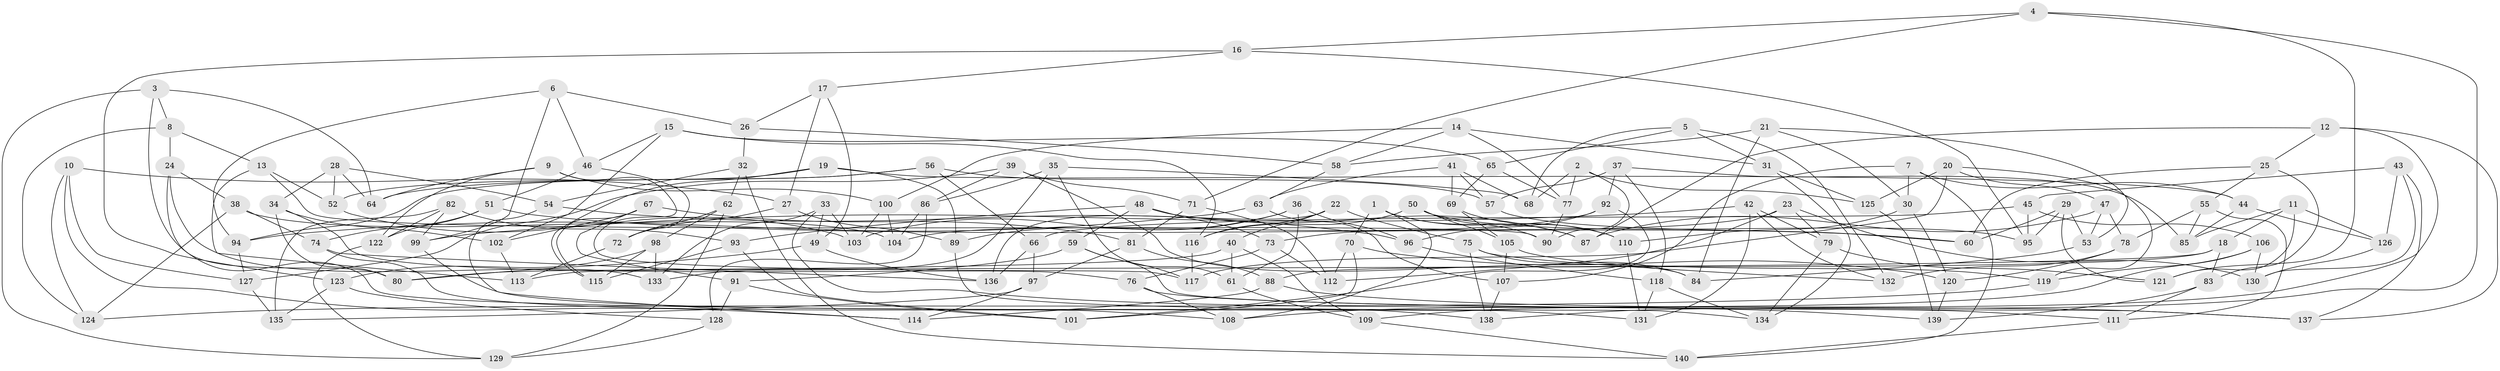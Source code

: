 // coarse degree distribution, {6: 0.5056179775280899, 5: 0.06741573033707865, 4: 0.38202247191011235, 3: 0.0449438202247191}
// Generated by graph-tools (version 1.1) at 2025/42/03/06/25 10:42:23]
// undirected, 140 vertices, 280 edges
graph export_dot {
graph [start="1"]
  node [color=gray90,style=filled];
  1;
  2;
  3;
  4;
  5;
  6;
  7;
  8;
  9;
  10;
  11;
  12;
  13;
  14;
  15;
  16;
  17;
  18;
  19;
  20;
  21;
  22;
  23;
  24;
  25;
  26;
  27;
  28;
  29;
  30;
  31;
  32;
  33;
  34;
  35;
  36;
  37;
  38;
  39;
  40;
  41;
  42;
  43;
  44;
  45;
  46;
  47;
  48;
  49;
  50;
  51;
  52;
  53;
  54;
  55;
  56;
  57;
  58;
  59;
  60;
  61;
  62;
  63;
  64;
  65;
  66;
  67;
  68;
  69;
  70;
  71;
  72;
  73;
  74;
  75;
  76;
  77;
  78;
  79;
  80;
  81;
  82;
  83;
  84;
  85;
  86;
  87;
  88;
  89;
  90;
  91;
  92;
  93;
  94;
  95;
  96;
  97;
  98;
  99;
  100;
  101;
  102;
  103;
  104;
  105;
  106;
  107;
  108;
  109;
  110;
  111;
  112;
  113;
  114;
  115;
  116;
  117;
  118;
  119;
  120;
  121;
  122;
  123;
  124;
  125;
  126;
  127;
  128;
  129;
  130;
  131;
  132;
  133;
  134;
  135;
  136;
  137;
  138;
  139;
  140;
  1 -- 110;
  1 -- 108;
  1 -- 87;
  1 -- 70;
  2 -- 90;
  2 -- 125;
  2 -- 68;
  2 -- 77;
  3 -- 129;
  3 -- 64;
  3 -- 80;
  3 -- 8;
  4 -- 138;
  4 -- 16;
  4 -- 121;
  4 -- 71;
  5 -- 132;
  5 -- 65;
  5 -- 31;
  5 -- 68;
  6 -- 99;
  6 -- 26;
  6 -- 46;
  6 -- 94;
  7 -- 44;
  7 -- 107;
  7 -- 140;
  7 -- 30;
  8 -- 24;
  8 -- 13;
  8 -- 124;
  9 -- 64;
  9 -- 100;
  9 -- 117;
  9 -- 122;
  10 -- 127;
  10 -- 114;
  10 -- 124;
  10 -- 27;
  11 -- 85;
  11 -- 121;
  11 -- 126;
  11 -- 18;
  12 -- 25;
  12 -- 137;
  12 -- 109;
  12 -- 87;
  13 -- 113;
  13 -- 52;
  13 -- 90;
  14 -- 77;
  14 -- 58;
  14 -- 100;
  14 -- 31;
  15 -- 116;
  15 -- 65;
  15 -- 102;
  15 -- 46;
  16 -- 95;
  16 -- 123;
  16 -- 17;
  17 -- 27;
  17 -- 26;
  17 -- 49;
  18 -- 83;
  18 -- 88;
  18 -- 113;
  19 -- 115;
  19 -- 52;
  19 -- 44;
  19 -- 89;
  20 -- 47;
  20 -- 125;
  20 -- 119;
  20 -- 117;
  21 -- 58;
  21 -- 30;
  21 -- 53;
  21 -- 84;
  22 -- 40;
  22 -- 136;
  22 -- 75;
  22 -- 116;
  23 -- 79;
  23 -- 112;
  23 -- 130;
  23 -- 73;
  24 -- 38;
  24 -- 131;
  24 -- 133;
  25 -- 83;
  25 -- 60;
  25 -- 55;
  26 -- 32;
  26 -- 58;
  27 -- 89;
  27 -- 72;
  28 -- 52;
  28 -- 34;
  28 -- 54;
  28 -- 64;
  29 -- 121;
  29 -- 60;
  29 -- 53;
  29 -- 95;
  30 -- 120;
  30 -- 110;
  31 -- 134;
  31 -- 125;
  32 -- 140;
  32 -- 62;
  32 -- 54;
  33 -- 103;
  33 -- 139;
  33 -- 49;
  33 -- 133;
  34 -- 76;
  34 -- 80;
  34 -- 102;
  35 -- 133;
  35 -- 86;
  35 -- 68;
  35 -- 61;
  36 -- 103;
  36 -- 96;
  36 -- 61;
  36 -- 89;
  37 -- 57;
  37 -- 85;
  37 -- 92;
  37 -- 118;
  38 -- 124;
  38 -- 104;
  38 -- 74;
  39 -- 84;
  39 -- 86;
  39 -- 127;
  39 -- 71;
  40 -- 80;
  40 -- 109;
  40 -- 61;
  41 -- 69;
  41 -- 68;
  41 -- 57;
  41 -- 63;
  42 -- 132;
  42 -- 99;
  42 -- 131;
  42 -- 79;
  43 -- 130;
  43 -- 45;
  43 -- 137;
  43 -- 126;
  44 -- 126;
  44 -- 85;
  45 -- 95;
  45 -- 66;
  45 -- 106;
  46 -- 51;
  46 -- 72;
  47 -- 78;
  47 -- 53;
  47 -- 87;
  48 -- 73;
  48 -- 87;
  48 -- 93;
  48 -- 59;
  49 -- 136;
  49 -- 80;
  50 -- 105;
  50 -- 95;
  50 -- 116;
  50 -- 90;
  51 -- 74;
  51 -- 60;
  51 -- 122;
  52 -- 103;
  53 -- 84;
  54 -- 114;
  54 -- 96;
  55 -- 85;
  55 -- 111;
  55 -- 78;
  56 -- 64;
  56 -- 94;
  56 -- 66;
  56 -- 57;
  57 -- 60;
  58 -- 63;
  59 -- 137;
  59 -- 117;
  59 -- 91;
  61 -- 109;
  62 -- 98;
  62 -- 129;
  62 -- 72;
  63 -- 107;
  63 -- 94;
  65 -- 77;
  65 -- 69;
  66 -- 97;
  66 -- 136;
  67 -- 91;
  67 -- 102;
  67 -- 115;
  67 -- 81;
  69 -- 105;
  69 -- 110;
  70 -- 101;
  70 -- 120;
  70 -- 112;
  71 -- 81;
  71 -- 112;
  72 -- 113;
  73 -- 112;
  73 -- 76;
  74 -- 108;
  74 -- 136;
  75 -- 84;
  75 -- 132;
  75 -- 138;
  76 -- 111;
  76 -- 108;
  77 -- 90;
  78 -- 132;
  78 -- 120;
  79 -- 121;
  79 -- 134;
  81 -- 88;
  81 -- 97;
  82 -- 99;
  82 -- 93;
  82 -- 135;
  82 -- 122;
  83 -- 111;
  83 -- 139;
  86 -- 128;
  86 -- 104;
  88 -- 137;
  88 -- 114;
  89 -- 134;
  91 -- 128;
  91 -- 101;
  92 -- 101;
  92 -- 104;
  92 -- 96;
  93 -- 115;
  93 -- 101;
  94 -- 127;
  96 -- 118;
  97 -- 114;
  97 -- 135;
  98 -- 133;
  98 -- 123;
  98 -- 115;
  99 -- 138;
  100 -- 104;
  100 -- 103;
  102 -- 113;
  105 -- 107;
  105 -- 119;
  106 -- 108;
  106 -- 130;
  106 -- 119;
  107 -- 138;
  109 -- 140;
  110 -- 131;
  111 -- 140;
  116 -- 117;
  118 -- 131;
  118 -- 134;
  119 -- 124;
  120 -- 139;
  122 -- 129;
  123 -- 128;
  123 -- 135;
  125 -- 139;
  126 -- 130;
  127 -- 135;
  128 -- 129;
}
